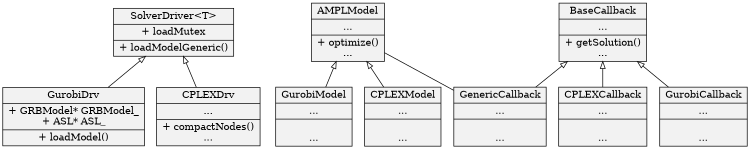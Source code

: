 digraph hierarchy {
size="5,5"
node[shape=record,style=filled,fillcolor=gray95]
edge[dir=back, arrowtail=empty]

SolverDriver[label = "{SolverDriver\<T\>|+ loadMutex|+ loadModelGeneric()}"]
GurobiDrv[label = "{GurobiDrv|+ GRBModel* GRBModel_\n+ ASL* ASL_| + loadModel()}"]
CPLEXDrv[label = "{CPLEXDrv|...| + compactNodes()\l...}"]

AMPLModel[label = "{AMPLModel|...|+ optimize()\l...}"]
GurobiModel[label = "{GurobiModel|...|\l...}"]
CPLEXModel[label = "{CPLEXModel|...|\l...}"]

BaseCB[label = "{BaseCallback|...|+ getSolution()\l...}"]
GenericCB[label = "{GenericCallback|...|\l...}"]
CPLEXCB[label = "{CPLEXCallback|...|\l...}"]
GurobiCB[label = "{GurobiCallback|...|\l...}"]



SolverDriver->GurobiDrv
SolverDriver->CPLEXDrv

AMPLModel->GurobiModel
AMPLModel->CPLEXModel


BaseCB->GenericCB
BaseCB->CPLEXCB
BaseCB->GurobiCB

# not compatible with VS
#AMPLModel->SolverDriver[constraint=false, arrowtail=odiamond]
GenericCB->AMPLModel[constraint=false, arrowtail=none]
}

